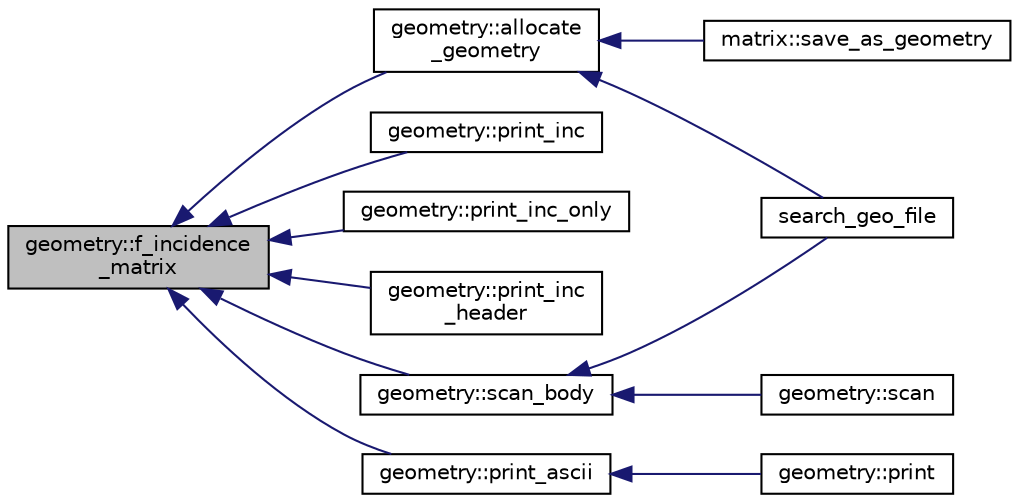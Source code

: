 digraph "geometry::f_incidence_matrix"
{
  edge [fontname="Helvetica",fontsize="10",labelfontname="Helvetica",labelfontsize="10"];
  node [fontname="Helvetica",fontsize="10",shape=record];
  rankdir="LR";
  Node470 [label="geometry::f_incidence\l_matrix",height=0.2,width=0.4,color="black", fillcolor="grey75", style="filled", fontcolor="black"];
  Node470 -> Node471 [dir="back",color="midnightblue",fontsize="10",style="solid",fontname="Helvetica"];
  Node471 [label="geometry::allocate\l_geometry",height=0.2,width=0.4,color="black", fillcolor="white", style="filled",URL="$da/d44/classgeometry.html#a243e84ff38207957ad5976020c19a033"];
  Node471 -> Node472 [dir="back",color="midnightblue",fontsize="10",style="solid",fontname="Helvetica"];
  Node472 [label="search_geo_file",height=0.2,width=0.4,color="black", fillcolor="white", style="filled",URL="$d6/d4a/geometry_8_c.html#a11af609febe3a9db20d8236af36928c5"];
  Node471 -> Node473 [dir="back",color="midnightblue",fontsize="10",style="solid",fontname="Helvetica"];
  Node473 [label="matrix::save_as_geometry",height=0.2,width=0.4,color="black", fillcolor="white", style="filled",URL="$d1/d8d/classmatrix.html#ae2ce1d7bc40998e94c67cc2336f47665"];
  Node470 -> Node474 [dir="back",color="midnightblue",fontsize="10",style="solid",fontname="Helvetica"];
  Node474 [label="geometry::print_inc",height=0.2,width=0.4,color="black", fillcolor="white", style="filled",URL="$da/d44/classgeometry.html#a8b902a6f06a92a18b345e4de42e6508d"];
  Node470 -> Node475 [dir="back",color="midnightblue",fontsize="10",style="solid",fontname="Helvetica"];
  Node475 [label="geometry::print_inc_only",height=0.2,width=0.4,color="black", fillcolor="white", style="filled",URL="$da/d44/classgeometry.html#a6086ce49de61288d20a69a4dfed44a35"];
  Node470 -> Node476 [dir="back",color="midnightblue",fontsize="10",style="solid",fontname="Helvetica"];
  Node476 [label="geometry::print_inc\l_header",height=0.2,width=0.4,color="black", fillcolor="white", style="filled",URL="$da/d44/classgeometry.html#ab78810f270f25de6b65169d5c62d7806"];
  Node470 -> Node477 [dir="back",color="midnightblue",fontsize="10",style="solid",fontname="Helvetica"];
  Node477 [label="geometry::print_ascii",height=0.2,width=0.4,color="black", fillcolor="white", style="filled",URL="$da/d44/classgeometry.html#a8f5356989decb76fddb4926714240c0d"];
  Node477 -> Node478 [dir="back",color="midnightblue",fontsize="10",style="solid",fontname="Helvetica"];
  Node478 [label="geometry::print",height=0.2,width=0.4,color="black", fillcolor="white", style="filled",URL="$da/d44/classgeometry.html#af92f963887d22dd3437f585df929208d"];
  Node470 -> Node479 [dir="back",color="midnightblue",fontsize="10",style="solid",fontname="Helvetica"];
  Node479 [label="geometry::scan_body",height=0.2,width=0.4,color="black", fillcolor="white", style="filled",URL="$da/d44/classgeometry.html#a71bc2e3a3f4ca02e8518ab5518a4e0df"];
  Node479 -> Node480 [dir="back",color="midnightblue",fontsize="10",style="solid",fontname="Helvetica"];
  Node480 [label="geometry::scan",height=0.2,width=0.4,color="black", fillcolor="white", style="filled",URL="$da/d44/classgeometry.html#ac6f757d1a8855800d3da3fa1e83e812d"];
  Node479 -> Node472 [dir="back",color="midnightblue",fontsize="10",style="solid",fontname="Helvetica"];
}
